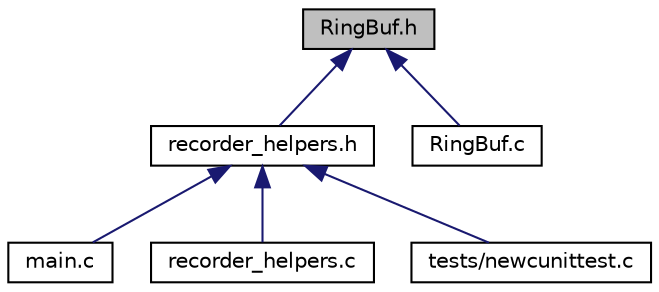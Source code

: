 digraph "RingBuf.h"
{
  edge [fontname="Helvetica",fontsize="10",labelfontname="Helvetica",labelfontsize="10"];
  node [fontname="Helvetica",fontsize="10",shape=record];
  Node2 [label="RingBuf.h",height=0.2,width=0.4,color="black", fillcolor="grey75", style="filled", fontcolor="black"];
  Node2 -> Node3 [dir="back",color="midnightblue",fontsize="10",style="solid",fontname="Helvetica"];
  Node3 [label="recorder_helpers.h",height=0.2,width=0.4,color="black", fillcolor="white", style="filled",URL="$recorder__helpers_8h.html"];
  Node3 -> Node4 [dir="back",color="midnightblue",fontsize="10",style="solid",fontname="Helvetica"];
  Node4 [label="main.c",height=0.2,width=0.4,color="black", fillcolor="white", style="filled",URL="$main_8c.html"];
  Node3 -> Node5 [dir="back",color="midnightblue",fontsize="10",style="solid",fontname="Helvetica"];
  Node5 [label="recorder_helpers.c",height=0.2,width=0.4,color="black", fillcolor="white", style="filled",URL="$recorder__helpers_8c.html"];
  Node3 -> Node6 [dir="back",color="midnightblue",fontsize="10",style="solid",fontname="Helvetica"];
  Node6 [label="tests/newcunittest.c",height=0.2,width=0.4,color="black", fillcolor="white", style="filled",URL="$newcunittest_8c.html"];
  Node2 -> Node7 [dir="back",color="midnightblue",fontsize="10",style="solid",fontname="Helvetica"];
  Node7 [label="RingBuf.c",height=0.2,width=0.4,color="black", fillcolor="white", style="filled",URL="$_ring_buf_8c.html"];
}
